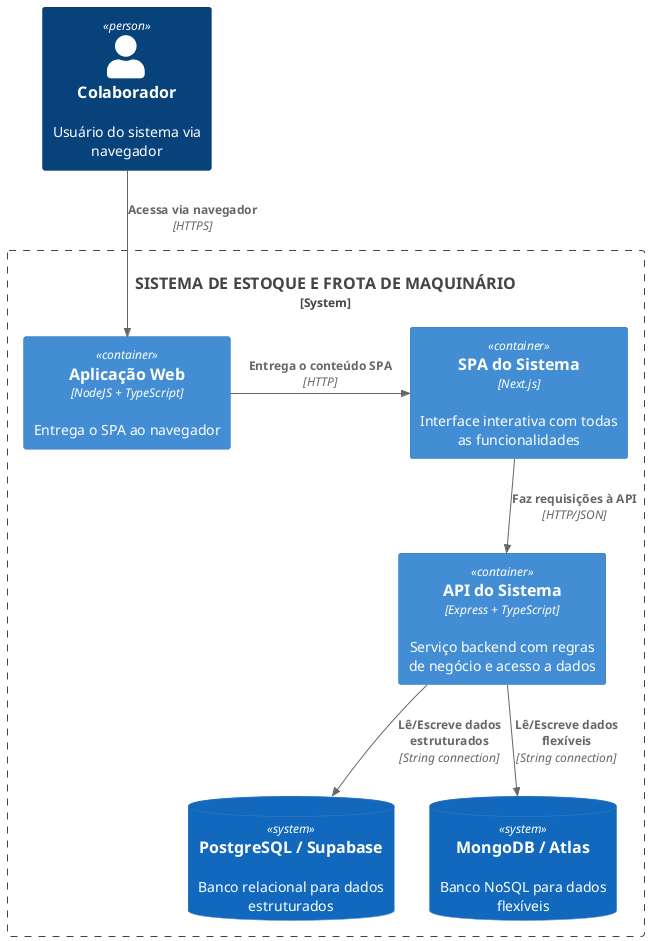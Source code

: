 @startuml

!include <C4/C4_container>
!include <C4/C4_Component>

Person(Usuario, "Colaborador", "Usuário do sistema via navegador")

System_Boundary(SEM, "SISTEMA DE ESTOQUE E FROTA DE MAQUINÁRIO") {
    Container(WebApp, "Aplicação Web", "NodeJS + TypeScript", "Entrega o SPA ao navegador")
    Container(SPA, "SPA do Sistema", "Next.js", "Interface interativa com todas as funcionalidades")
    Container(API, "API do Sistema", "Express + TypeScript", "Serviço backend com regras de negócio e acesso a dados")
    SystemDb(PostgreSQL, "PostgreSQL / Supabase", "Banco relacional para dados estruturados")
    SystemDb(MongoDB, "MongoDB / Atlas", "Banco NoSQL para dados flexíveis")
}

Rel(Usuario, WebApp, "Acessa via navegador", "HTTPS")
Rel_R(WebApp, SPA, "Entrega o conteúdo SPA", "HTTP")
Rel(SPA, API, "Faz requisições à API", "HTTP/JSON")
Rel(API, PostgreSQL, "Lê/Escreve dados estruturados", "String connection")
Rel(API, MongoDB, "Lê/Escreve dados flexíveis", "String connection")

@enduml
